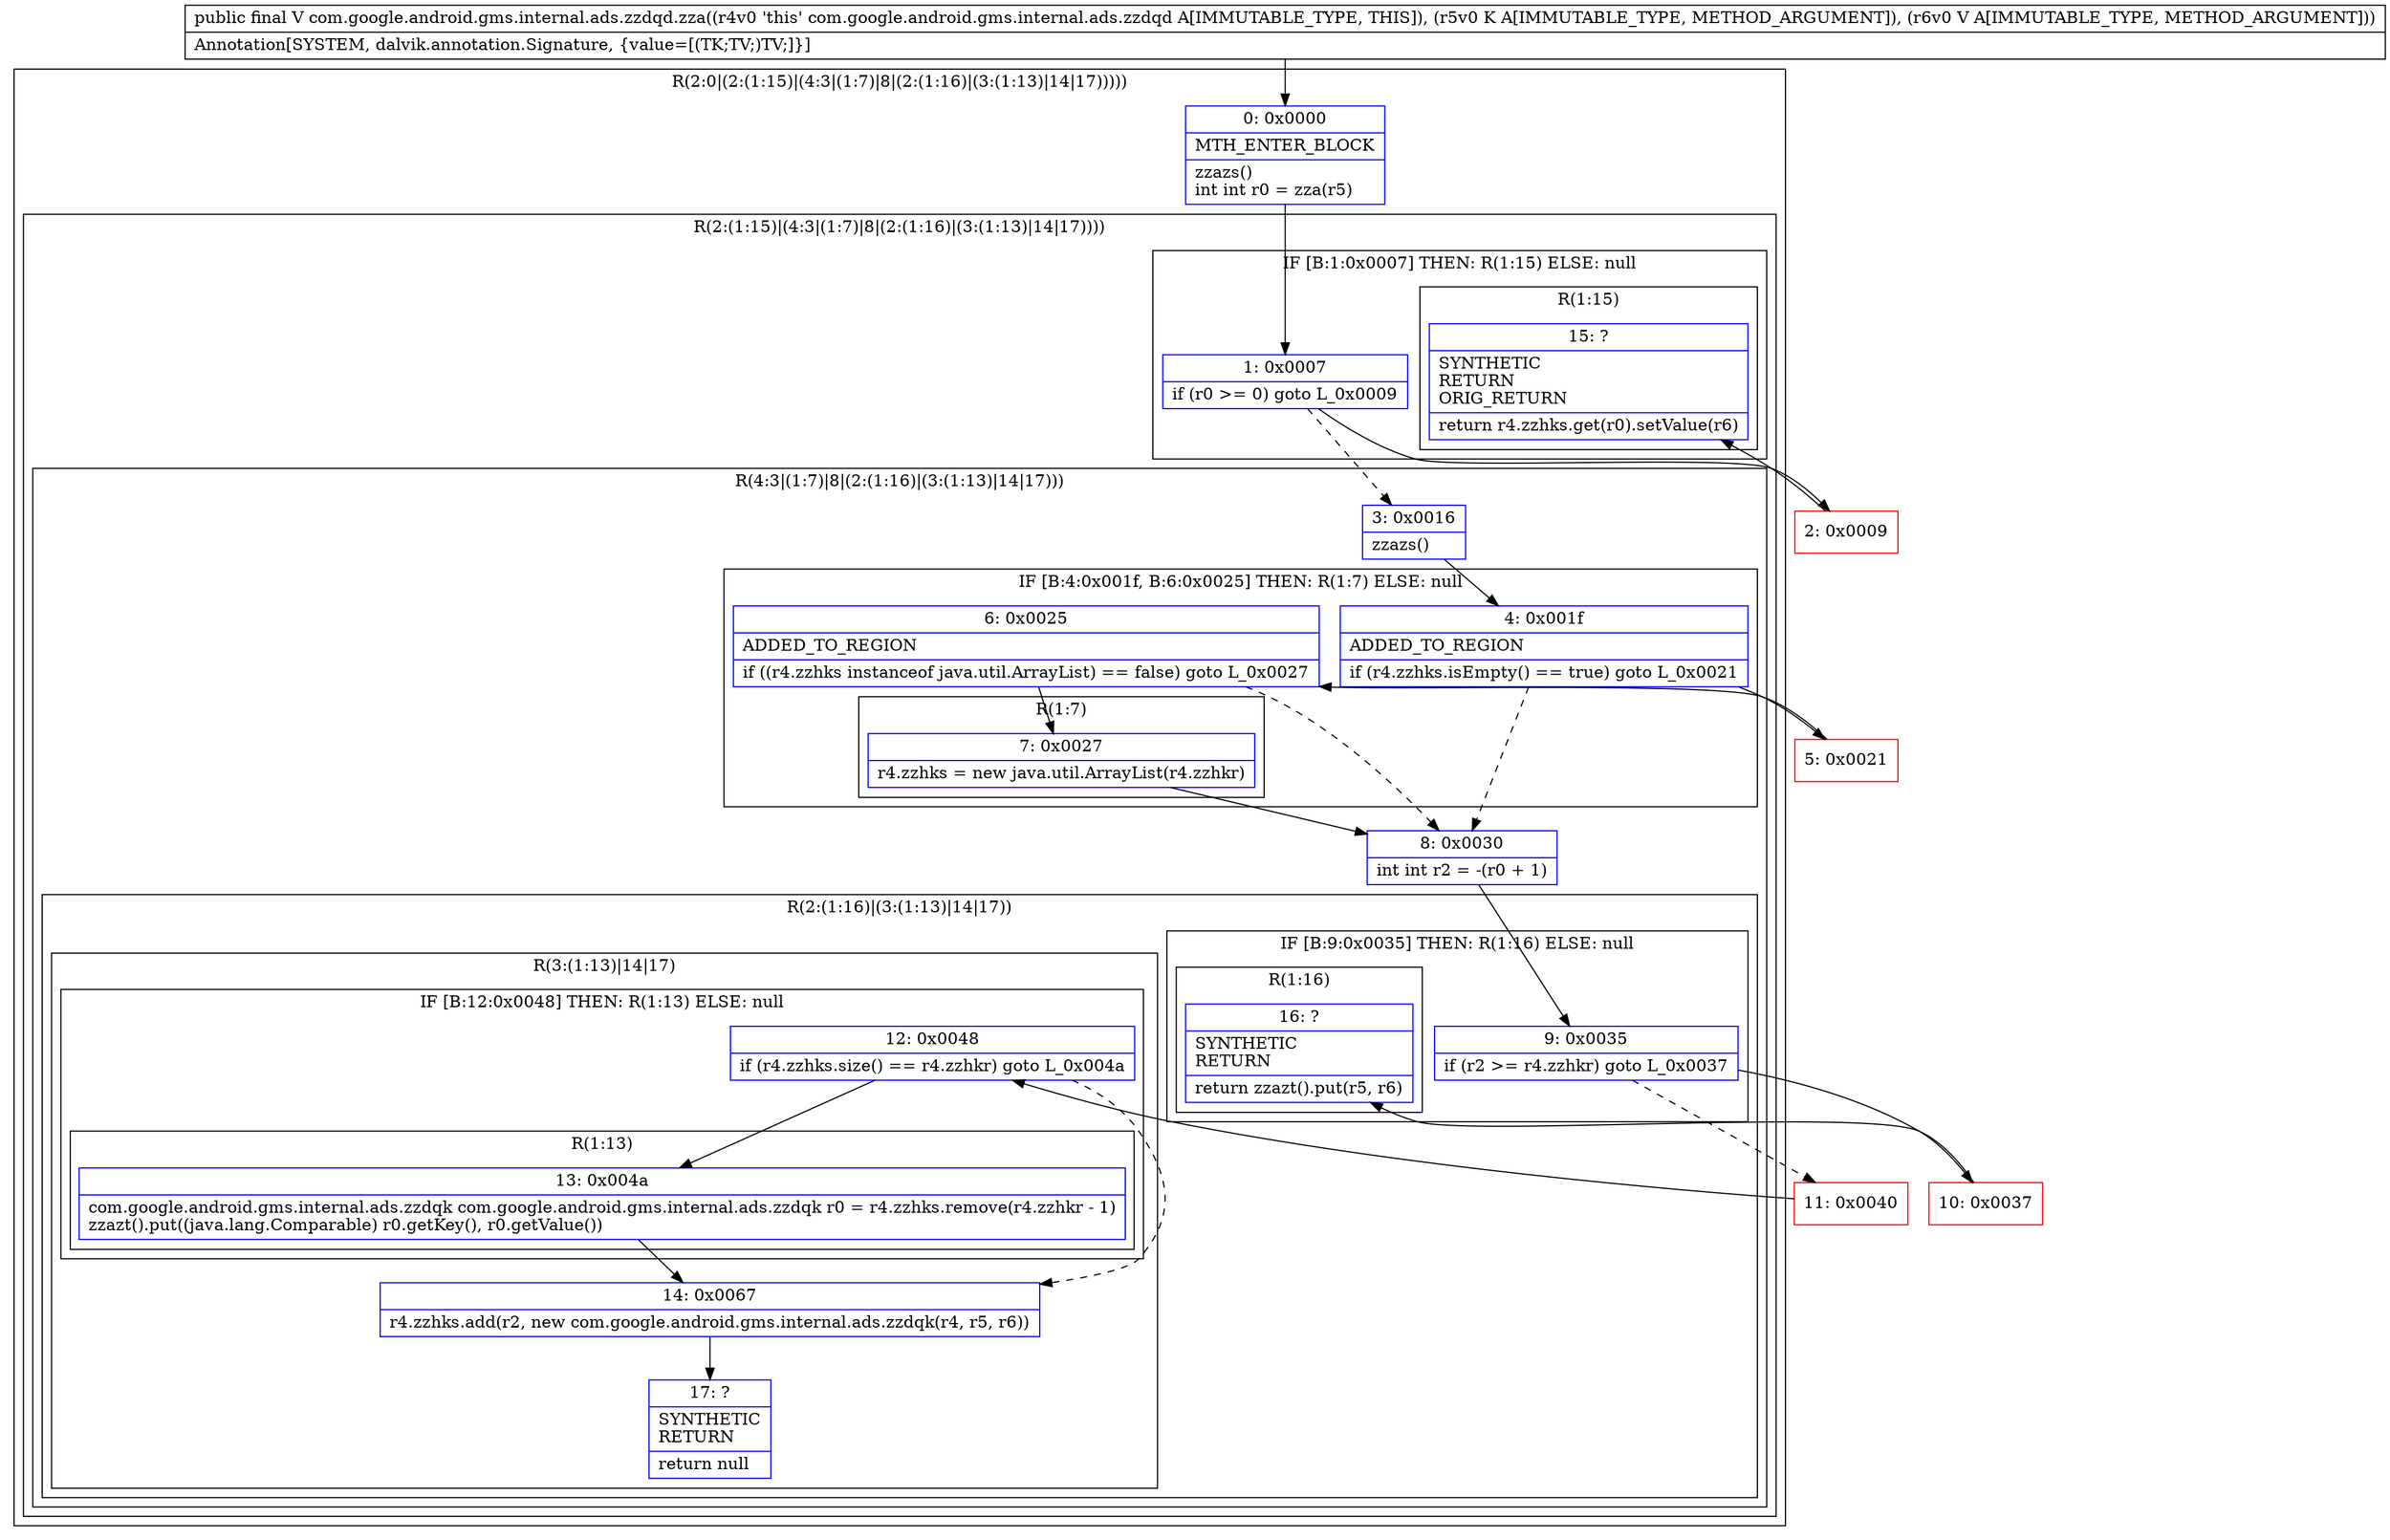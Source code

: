 digraph "CFG forcom.google.android.gms.internal.ads.zzdqd.zza(Ljava\/lang\/Comparable;Ljava\/lang\/Object;)Ljava\/lang\/Object;" {
subgraph cluster_Region_616027234 {
label = "R(2:0|(2:(1:15)|(4:3|(1:7)|8|(2:(1:16)|(3:(1:13)|14|17)))))";
node [shape=record,color=blue];
Node_0 [shape=record,label="{0\:\ 0x0000|MTH_ENTER_BLOCK\l|zzazs()\lint int r0 = zza(r5)\l}"];
subgraph cluster_Region_1994341314 {
label = "R(2:(1:15)|(4:3|(1:7)|8|(2:(1:16)|(3:(1:13)|14|17))))";
node [shape=record,color=blue];
subgraph cluster_IfRegion_1522917129 {
label = "IF [B:1:0x0007] THEN: R(1:15) ELSE: null";
node [shape=record,color=blue];
Node_1 [shape=record,label="{1\:\ 0x0007|if (r0 \>= 0) goto L_0x0009\l}"];
subgraph cluster_Region_1191758048 {
label = "R(1:15)";
node [shape=record,color=blue];
Node_15 [shape=record,label="{15\:\ ?|SYNTHETIC\lRETURN\lORIG_RETURN\l|return r4.zzhks.get(r0).setValue(r6)\l}"];
}
}
subgraph cluster_Region_1556012086 {
label = "R(4:3|(1:7)|8|(2:(1:16)|(3:(1:13)|14|17)))";
node [shape=record,color=blue];
Node_3 [shape=record,label="{3\:\ 0x0016|zzazs()\l}"];
subgraph cluster_IfRegion_1383085859 {
label = "IF [B:4:0x001f, B:6:0x0025] THEN: R(1:7) ELSE: null";
node [shape=record,color=blue];
Node_4 [shape=record,label="{4\:\ 0x001f|ADDED_TO_REGION\l|if (r4.zzhks.isEmpty() == true) goto L_0x0021\l}"];
Node_6 [shape=record,label="{6\:\ 0x0025|ADDED_TO_REGION\l|if ((r4.zzhks instanceof java.util.ArrayList) == false) goto L_0x0027\l}"];
subgraph cluster_Region_227533278 {
label = "R(1:7)";
node [shape=record,color=blue];
Node_7 [shape=record,label="{7\:\ 0x0027|r4.zzhks = new java.util.ArrayList(r4.zzhkr)\l}"];
}
}
Node_8 [shape=record,label="{8\:\ 0x0030|int int r2 = \-(r0 + 1)\l}"];
subgraph cluster_Region_801279693 {
label = "R(2:(1:16)|(3:(1:13)|14|17))";
node [shape=record,color=blue];
subgraph cluster_IfRegion_1177556743 {
label = "IF [B:9:0x0035] THEN: R(1:16) ELSE: null";
node [shape=record,color=blue];
Node_9 [shape=record,label="{9\:\ 0x0035|if (r2 \>= r4.zzhkr) goto L_0x0037\l}"];
subgraph cluster_Region_541897180 {
label = "R(1:16)";
node [shape=record,color=blue];
Node_16 [shape=record,label="{16\:\ ?|SYNTHETIC\lRETURN\l|return zzazt().put(r5, r6)\l}"];
}
}
subgraph cluster_Region_846837087 {
label = "R(3:(1:13)|14|17)";
node [shape=record,color=blue];
subgraph cluster_IfRegion_1935037401 {
label = "IF [B:12:0x0048] THEN: R(1:13) ELSE: null";
node [shape=record,color=blue];
Node_12 [shape=record,label="{12\:\ 0x0048|if (r4.zzhks.size() == r4.zzhkr) goto L_0x004a\l}"];
subgraph cluster_Region_859255864 {
label = "R(1:13)";
node [shape=record,color=blue];
Node_13 [shape=record,label="{13\:\ 0x004a|com.google.android.gms.internal.ads.zzdqk com.google.android.gms.internal.ads.zzdqk r0 = r4.zzhks.remove(r4.zzhkr \- 1)\lzzazt().put((java.lang.Comparable) r0.getKey(), r0.getValue())\l}"];
}
}
Node_14 [shape=record,label="{14\:\ 0x0067|r4.zzhks.add(r2, new com.google.android.gms.internal.ads.zzdqk(r4, r5, r6))\l}"];
Node_17 [shape=record,label="{17\:\ ?|SYNTHETIC\lRETURN\l|return null\l}"];
}
}
}
}
}
Node_2 [shape=record,color=red,label="{2\:\ 0x0009}"];
Node_5 [shape=record,color=red,label="{5\:\ 0x0021}"];
Node_10 [shape=record,color=red,label="{10\:\ 0x0037}"];
Node_11 [shape=record,color=red,label="{11\:\ 0x0040}"];
MethodNode[shape=record,label="{public final V com.google.android.gms.internal.ads.zzdqd.zza((r4v0 'this' com.google.android.gms.internal.ads.zzdqd A[IMMUTABLE_TYPE, THIS]), (r5v0 K A[IMMUTABLE_TYPE, METHOD_ARGUMENT]), (r6v0 V A[IMMUTABLE_TYPE, METHOD_ARGUMENT]))  | Annotation[SYSTEM, dalvik.annotation.Signature, \{value=[(TK;TV;)TV;]\}]\l}"];
MethodNode -> Node_0;
Node_0 -> Node_1;
Node_1 -> Node_2;
Node_1 -> Node_3[style=dashed];
Node_3 -> Node_4;
Node_4 -> Node_5;
Node_4 -> Node_8[style=dashed];
Node_6 -> Node_7;
Node_6 -> Node_8[style=dashed];
Node_7 -> Node_8;
Node_8 -> Node_9;
Node_9 -> Node_10;
Node_9 -> Node_11[style=dashed];
Node_12 -> Node_13;
Node_12 -> Node_14[style=dashed];
Node_13 -> Node_14;
Node_14 -> Node_17;
Node_2 -> Node_15;
Node_5 -> Node_6;
Node_10 -> Node_16;
Node_11 -> Node_12;
}

